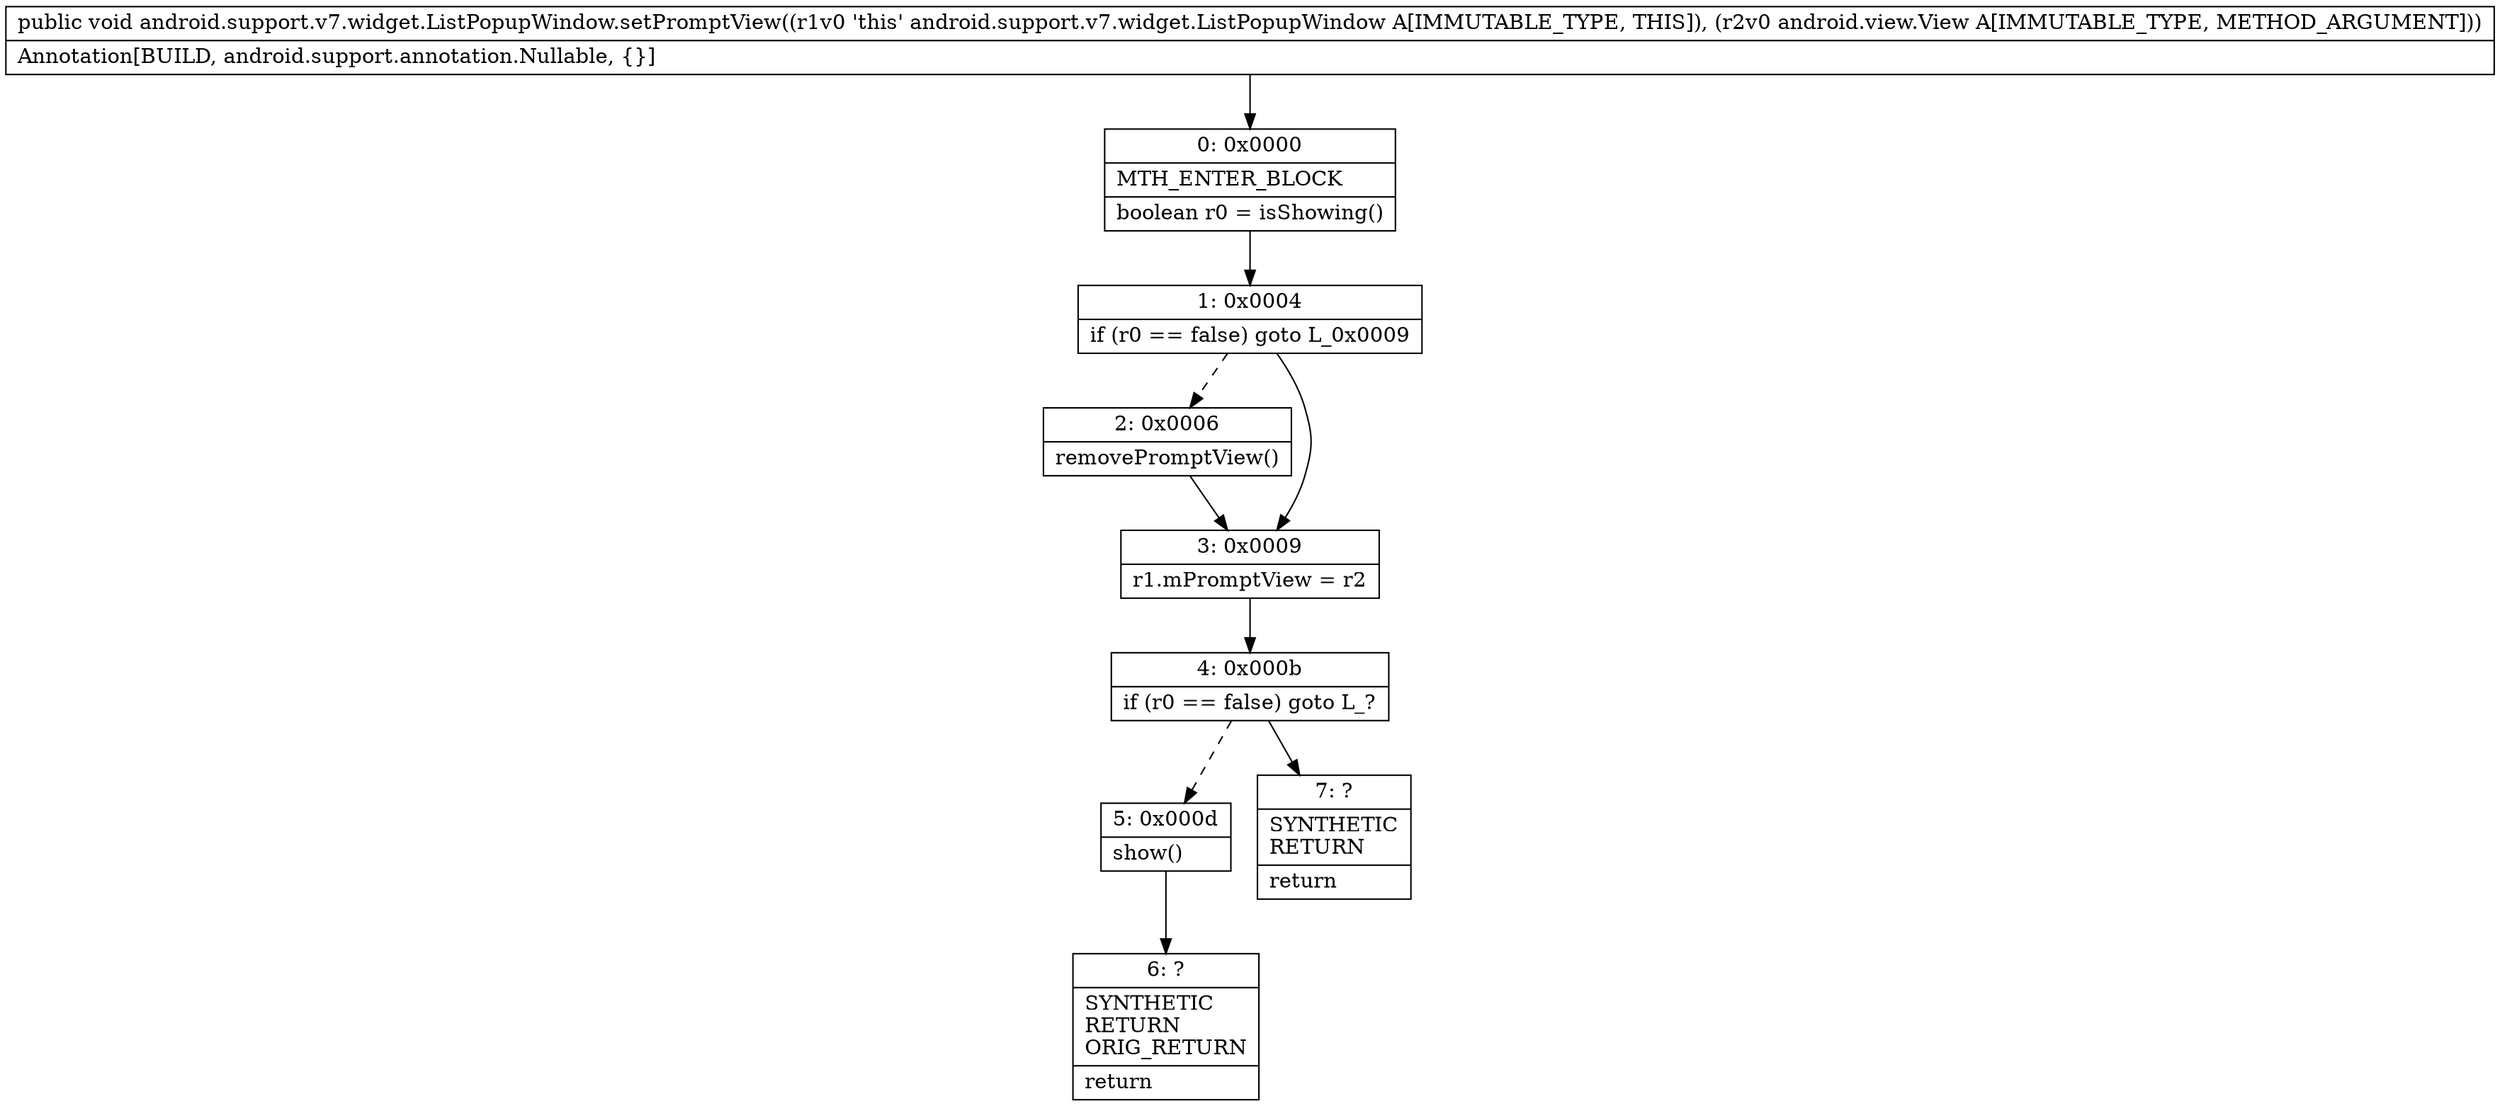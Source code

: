 digraph "CFG forandroid.support.v7.widget.ListPopupWindow.setPromptView(Landroid\/view\/View;)V" {
Node_0 [shape=record,label="{0\:\ 0x0000|MTH_ENTER_BLOCK\l|boolean r0 = isShowing()\l}"];
Node_1 [shape=record,label="{1\:\ 0x0004|if (r0 == false) goto L_0x0009\l}"];
Node_2 [shape=record,label="{2\:\ 0x0006|removePromptView()\l}"];
Node_3 [shape=record,label="{3\:\ 0x0009|r1.mPromptView = r2\l}"];
Node_4 [shape=record,label="{4\:\ 0x000b|if (r0 == false) goto L_?\l}"];
Node_5 [shape=record,label="{5\:\ 0x000d|show()\l}"];
Node_6 [shape=record,label="{6\:\ ?|SYNTHETIC\lRETURN\lORIG_RETURN\l|return\l}"];
Node_7 [shape=record,label="{7\:\ ?|SYNTHETIC\lRETURN\l|return\l}"];
MethodNode[shape=record,label="{public void android.support.v7.widget.ListPopupWindow.setPromptView((r1v0 'this' android.support.v7.widget.ListPopupWindow A[IMMUTABLE_TYPE, THIS]), (r2v0 android.view.View A[IMMUTABLE_TYPE, METHOD_ARGUMENT]))  | Annotation[BUILD, android.support.annotation.Nullable, \{\}]\l}"];
MethodNode -> Node_0;
Node_0 -> Node_1;
Node_1 -> Node_2[style=dashed];
Node_1 -> Node_3;
Node_2 -> Node_3;
Node_3 -> Node_4;
Node_4 -> Node_5[style=dashed];
Node_4 -> Node_7;
Node_5 -> Node_6;
}

